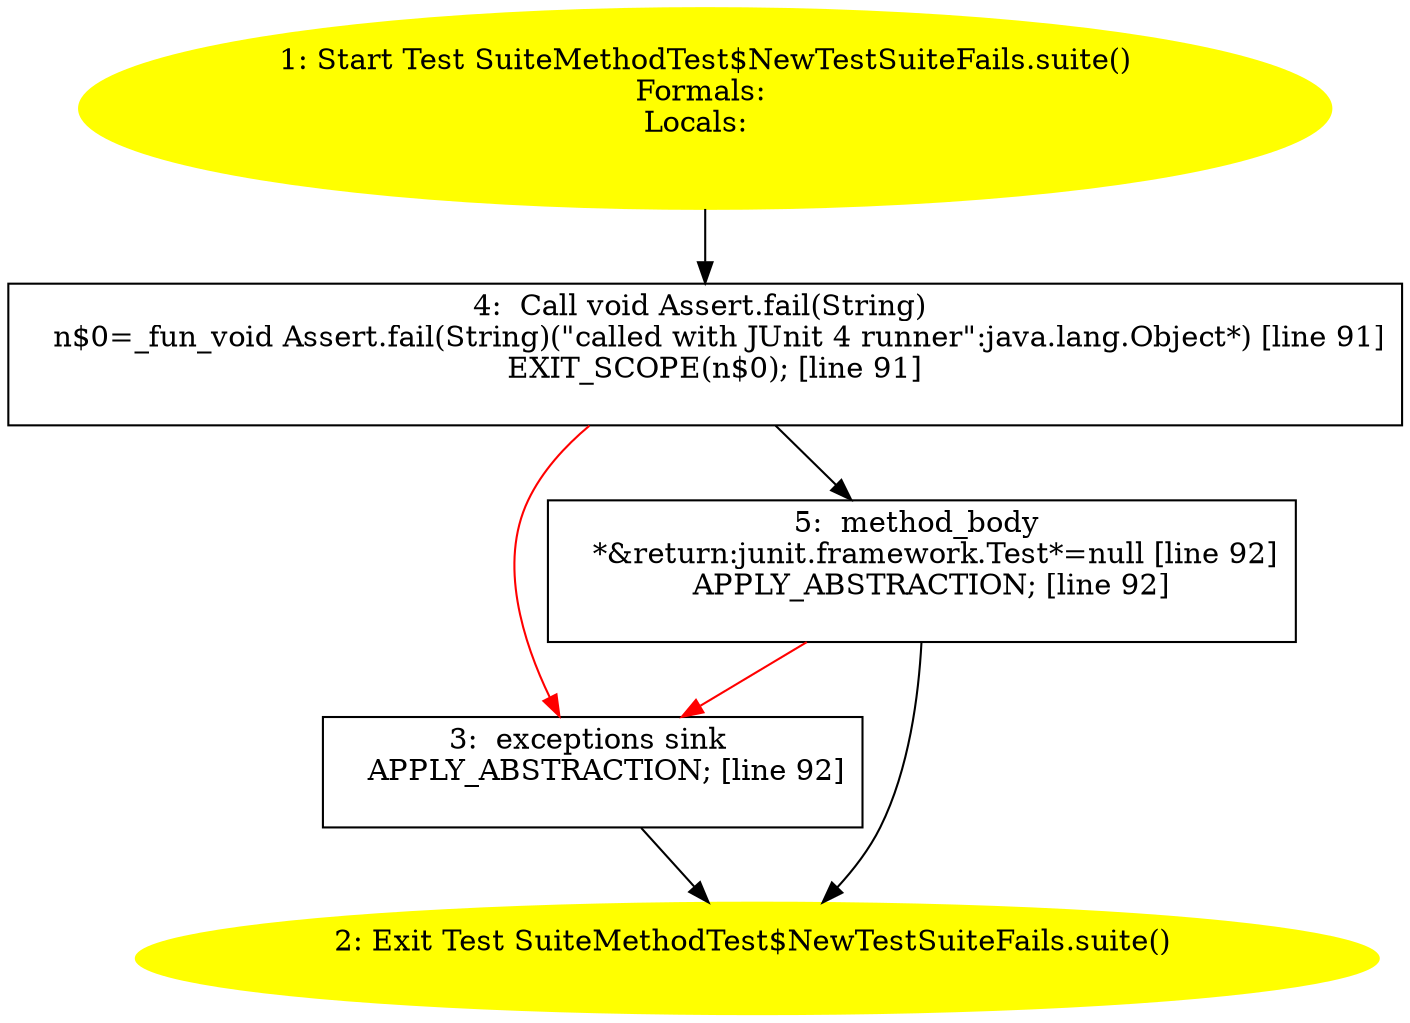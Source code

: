 /* @generated */
digraph cfg {
"org.junit.tests.junit3compatibility.SuiteMethodTest$NewTestSuiteFails.suite():junit.framework.Test.759e1e2d73500b1fb37837821bf80232_1" [label="1: Start Test SuiteMethodTest$NewTestSuiteFails.suite()\nFormals: \nLocals:  \n  " color=yellow style=filled]
	

	 "org.junit.tests.junit3compatibility.SuiteMethodTest$NewTestSuiteFails.suite():junit.framework.Test.759e1e2d73500b1fb37837821bf80232_1" -> "org.junit.tests.junit3compatibility.SuiteMethodTest$NewTestSuiteFails.suite():junit.framework.Test.759e1e2d73500b1fb37837821bf80232_4" ;
"org.junit.tests.junit3compatibility.SuiteMethodTest$NewTestSuiteFails.suite():junit.framework.Test.759e1e2d73500b1fb37837821bf80232_2" [label="2: Exit Test SuiteMethodTest$NewTestSuiteFails.suite() \n  " color=yellow style=filled]
	

"org.junit.tests.junit3compatibility.SuiteMethodTest$NewTestSuiteFails.suite():junit.framework.Test.759e1e2d73500b1fb37837821bf80232_3" [label="3:  exceptions sink \n   APPLY_ABSTRACTION; [line 92]\n " shape="box"]
	

	 "org.junit.tests.junit3compatibility.SuiteMethodTest$NewTestSuiteFails.suite():junit.framework.Test.759e1e2d73500b1fb37837821bf80232_3" -> "org.junit.tests.junit3compatibility.SuiteMethodTest$NewTestSuiteFails.suite():junit.framework.Test.759e1e2d73500b1fb37837821bf80232_2" ;
"org.junit.tests.junit3compatibility.SuiteMethodTest$NewTestSuiteFails.suite():junit.framework.Test.759e1e2d73500b1fb37837821bf80232_4" [label="4:  Call void Assert.fail(String) \n   n$0=_fun_void Assert.fail(String)(\"called with JUnit 4 runner\":java.lang.Object*) [line 91]\n  EXIT_SCOPE(n$0); [line 91]\n " shape="box"]
	

	 "org.junit.tests.junit3compatibility.SuiteMethodTest$NewTestSuiteFails.suite():junit.framework.Test.759e1e2d73500b1fb37837821bf80232_4" -> "org.junit.tests.junit3compatibility.SuiteMethodTest$NewTestSuiteFails.suite():junit.framework.Test.759e1e2d73500b1fb37837821bf80232_5" ;
	 "org.junit.tests.junit3compatibility.SuiteMethodTest$NewTestSuiteFails.suite():junit.framework.Test.759e1e2d73500b1fb37837821bf80232_4" -> "org.junit.tests.junit3compatibility.SuiteMethodTest$NewTestSuiteFails.suite():junit.framework.Test.759e1e2d73500b1fb37837821bf80232_3" [color="red" ];
"org.junit.tests.junit3compatibility.SuiteMethodTest$NewTestSuiteFails.suite():junit.framework.Test.759e1e2d73500b1fb37837821bf80232_5" [label="5:  method_body \n   *&return:junit.framework.Test*=null [line 92]\n  APPLY_ABSTRACTION; [line 92]\n " shape="box"]
	

	 "org.junit.tests.junit3compatibility.SuiteMethodTest$NewTestSuiteFails.suite():junit.framework.Test.759e1e2d73500b1fb37837821bf80232_5" -> "org.junit.tests.junit3compatibility.SuiteMethodTest$NewTestSuiteFails.suite():junit.framework.Test.759e1e2d73500b1fb37837821bf80232_2" ;
	 "org.junit.tests.junit3compatibility.SuiteMethodTest$NewTestSuiteFails.suite():junit.framework.Test.759e1e2d73500b1fb37837821bf80232_5" -> "org.junit.tests.junit3compatibility.SuiteMethodTest$NewTestSuiteFails.suite():junit.framework.Test.759e1e2d73500b1fb37837821bf80232_3" [color="red" ];
}
